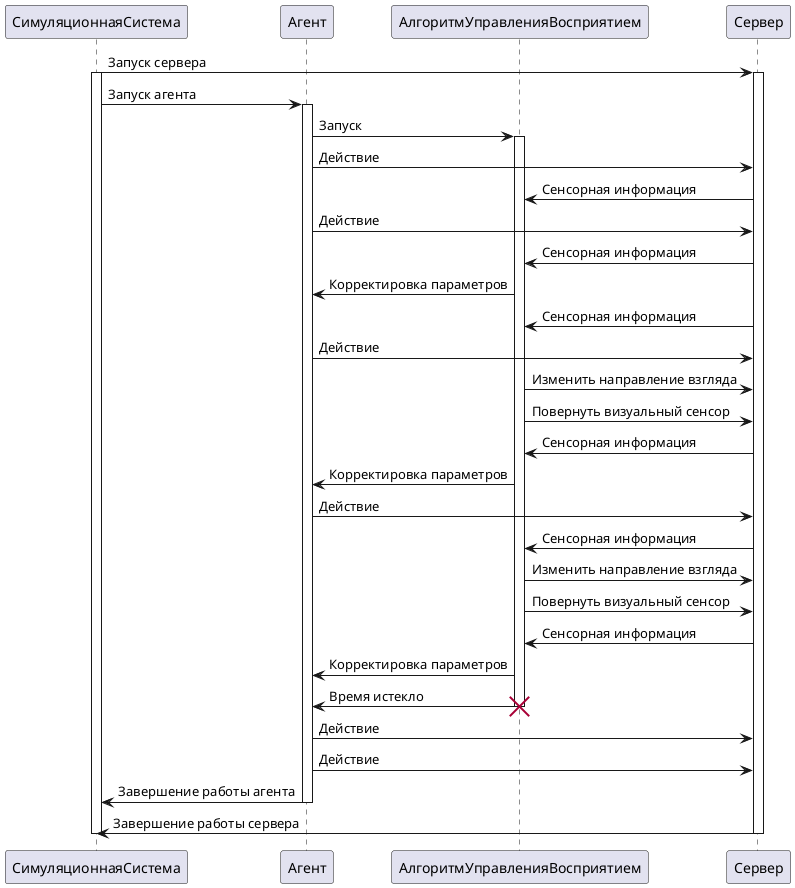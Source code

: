 @startuml
participant СимуляционнаяСистема
participant Агент
participant АлгоритмУправленияВосприятием
participant Сервер

СимуляционнаяСистема -> Сервер: Запуск сервера
activate СимуляционнаяСистема
activate Сервер

СимуляционнаяСистема -> Агент: Запуск агента


activate Агент

Агент -> АлгоритмУправленияВосприятием: Запуск
activate АлгоритмУправленияВосприятием

Агент -> Сервер: Действие

Сервер -> АлгоритмУправленияВосприятием: Сенсорная информация

Агент -> Сервер: Действие
Сервер -> АлгоритмУправленияВосприятием: Сенсорная информация
АлгоритмУправленияВосприятием -> Агент: Корректировка параметров

Сервер -> АлгоритмУправленияВосприятием: Сенсорная информация

Агент -> Сервер: Действие
АлгоритмУправленияВосприятием -> Сервер: Изменить направление взгляда

АлгоритмУправленияВосприятием -> Сервер: Повернуть визуальный сенсор
Сервер -> АлгоритмУправленияВосприятием: Сенсорная информация
АлгоритмУправленияВосприятием -> Агент: Корректировка параметров
Агент -> Сервер: Действие
Сервер -> АлгоритмУправленияВосприятием: Сенсорная информация

АлгоритмУправленияВосприятием -> Сервер: Изменить направление взгляда
АлгоритмУправленияВосприятием -> Сервер: Повернуть визуальный сенсор
Сервер -> АлгоритмУправленияВосприятием: Сенсорная информация
АлгоритмУправленияВосприятием -> Агент: Корректировка параметров
АлгоритмУправленияВосприятием -> Агент: Время истекло
destroy АлгоритмУправленияВосприятием
Агент -> Сервер: Действие
Агент -> Сервер: Действие
Агент -> СимуляционнаяСистема: Завершение работы агента
deactivate Агент
Сервер -> СимуляционнаяСистема: Завершение работы сервера
deactivate Сервер
deactivate СимуляционнаяСистема
@enduml
